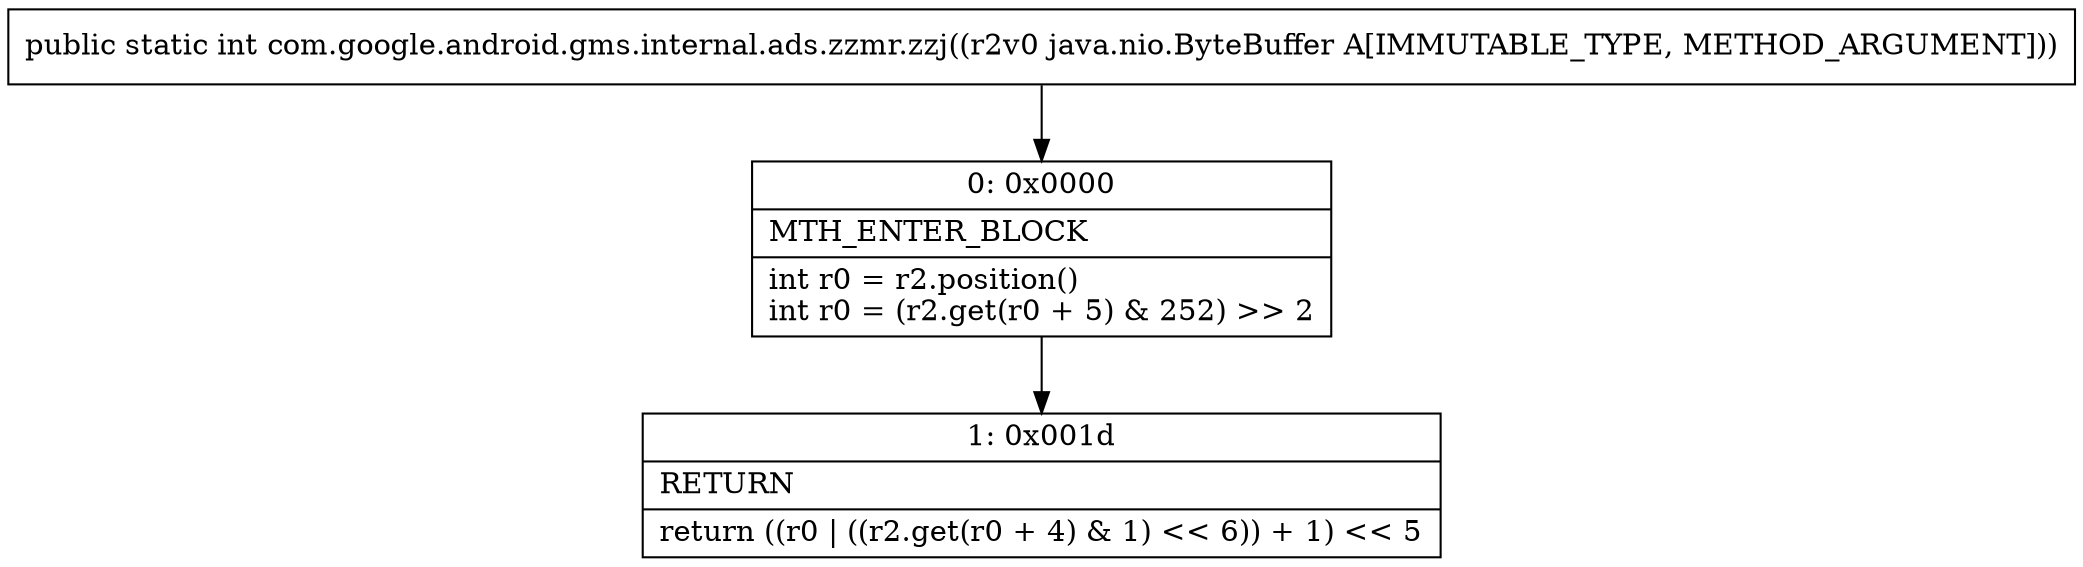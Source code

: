 digraph "CFG forcom.google.android.gms.internal.ads.zzmr.zzj(Ljava\/nio\/ByteBuffer;)I" {
Node_0 [shape=record,label="{0\:\ 0x0000|MTH_ENTER_BLOCK\l|int r0 = r2.position()\lint r0 = (r2.get(r0 + 5) & 252) \>\> 2\l}"];
Node_1 [shape=record,label="{1\:\ 0x001d|RETURN\l|return ((r0 \| ((r2.get(r0 + 4) & 1) \<\< 6)) + 1) \<\< 5\l}"];
MethodNode[shape=record,label="{public static int com.google.android.gms.internal.ads.zzmr.zzj((r2v0 java.nio.ByteBuffer A[IMMUTABLE_TYPE, METHOD_ARGUMENT])) }"];
MethodNode -> Node_0;
Node_0 -> Node_1;
}

